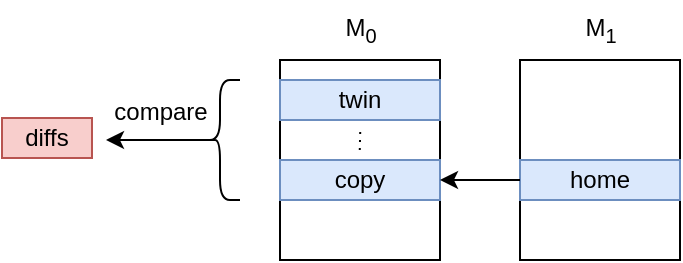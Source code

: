 <mxfile version="26.0.16">
  <diagram name="Page-1" id="SpCTchVdMbW-Y5CB9T05">
    <mxGraphModel dx="607" dy="348" grid="1" gridSize="10" guides="1" tooltips="1" connect="1" arrows="1" fold="1" page="1" pageScale="1" pageWidth="850" pageHeight="1100" math="0" shadow="0">
      <root>
        <mxCell id="0" />
        <mxCell id="1" parent="0" />
        <mxCell id="ql6thQfT8PC370-4mqib-1" value="" style="rounded=0;whiteSpace=wrap;html=1;" vertex="1" parent="1">
          <mxGeometry x="200" y="190" width="80" height="100" as="geometry" />
        </mxCell>
        <mxCell id="ql6thQfT8PC370-4mqib-2" value="" style="rounded=0;whiteSpace=wrap;html=1;" vertex="1" parent="1">
          <mxGeometry x="320" y="190" width="80" height="100" as="geometry" />
        </mxCell>
        <mxCell id="ql6thQfT8PC370-4mqib-3" value="home" style="rounded=0;whiteSpace=wrap;html=1;fillColor=#dae8fc;strokeColor=#6c8ebf;" vertex="1" parent="1">
          <mxGeometry x="320" y="240" width="80" height="20" as="geometry" />
        </mxCell>
        <mxCell id="ql6thQfT8PC370-4mqib-4" value="copy" style="rounded=0;whiteSpace=wrap;html=1;fillColor=#dae8fc;strokeColor=#6c8ebf;" vertex="1" parent="1">
          <mxGeometry x="200" y="240" width="80" height="20" as="geometry" />
        </mxCell>
        <mxCell id="ql6thQfT8PC370-4mqib-5" value="" style="endArrow=classic;html=1;rounded=0;exitX=0;exitY=0.5;exitDx=0;exitDy=0;entryX=1;entryY=0.5;entryDx=0;entryDy=0;" edge="1" parent="1" source="ql6thQfT8PC370-4mqib-3" target="ql6thQfT8PC370-4mqib-4">
          <mxGeometry width="50" height="50" relative="1" as="geometry">
            <mxPoint x="250" y="400" as="sourcePoint" />
            <mxPoint x="300" y="350" as="targetPoint" />
          </mxGeometry>
        </mxCell>
        <mxCell id="ql6thQfT8PC370-4mqib-6" value="" style="endArrow=none;dashed=1;html=1;dashPattern=1 3;strokeWidth=1;rounded=0;" edge="1" parent="1">
          <mxGeometry width="50" height="50" relative="1" as="geometry">
            <mxPoint x="240.11" y="226" as="sourcePoint" />
            <mxPoint x="239.86" y="236" as="targetPoint" />
            <Array as="points">
              <mxPoint x="239.86" y="236" />
            </Array>
          </mxGeometry>
        </mxCell>
        <mxCell id="ql6thQfT8PC370-4mqib-7" value="twin" style="rounded=0;whiteSpace=wrap;html=1;fillColor=#dae8fc;strokeColor=#6c8ebf;" vertex="1" parent="1">
          <mxGeometry x="200" y="200" width="80" height="20" as="geometry" />
        </mxCell>
        <mxCell id="ql6thQfT8PC370-4mqib-12" value="" style="shape=curlyBracket;whiteSpace=wrap;html=1;rounded=1;labelPosition=left;verticalLabelPosition=middle;align=right;verticalAlign=middle;" vertex="1" parent="1">
          <mxGeometry x="160" y="200" width="20" height="60" as="geometry" />
        </mxCell>
        <mxCell id="ql6thQfT8PC370-4mqib-13" value="compare" style="text;html=1;align=center;verticalAlign=middle;resizable=0;points=[];autosize=1;strokeColor=none;fillColor=none;" vertex="1" parent="1">
          <mxGeometry x="105" y="201" width="70" height="30" as="geometry" />
        </mxCell>
        <mxCell id="ql6thQfT8PC370-4mqib-16" value="" style="endArrow=classic;html=1;rounded=0;" edge="1" parent="1">
          <mxGeometry width="50" height="50" relative="1" as="geometry">
            <mxPoint x="163" y="230" as="sourcePoint" />
            <mxPoint x="113" y="230" as="targetPoint" />
          </mxGeometry>
        </mxCell>
        <mxCell id="ql6thQfT8PC370-4mqib-19" value="diffs" style="rounded=0;whiteSpace=wrap;html=1;fillColor=#f8cecc;strokeColor=#b85450;" vertex="1" parent="1">
          <mxGeometry x="61" y="219" width="45" height="20" as="geometry" />
        </mxCell>
        <mxCell id="ql6thQfT8PC370-4mqib-20" value="M&lt;sub&gt;0&lt;/sub&gt;" style="text;html=1;align=center;verticalAlign=middle;resizable=0;points=[];autosize=1;strokeColor=none;fillColor=none;" vertex="1" parent="1">
          <mxGeometry x="220" y="160" width="40" height="30" as="geometry" />
        </mxCell>
        <mxCell id="ql6thQfT8PC370-4mqib-21" value="M&lt;sub&gt;1&lt;/sub&gt;" style="text;html=1;align=center;verticalAlign=middle;resizable=0;points=[];autosize=1;strokeColor=none;fillColor=none;" vertex="1" parent="1">
          <mxGeometry x="340" y="160" width="40" height="30" as="geometry" />
        </mxCell>
      </root>
    </mxGraphModel>
  </diagram>
</mxfile>
